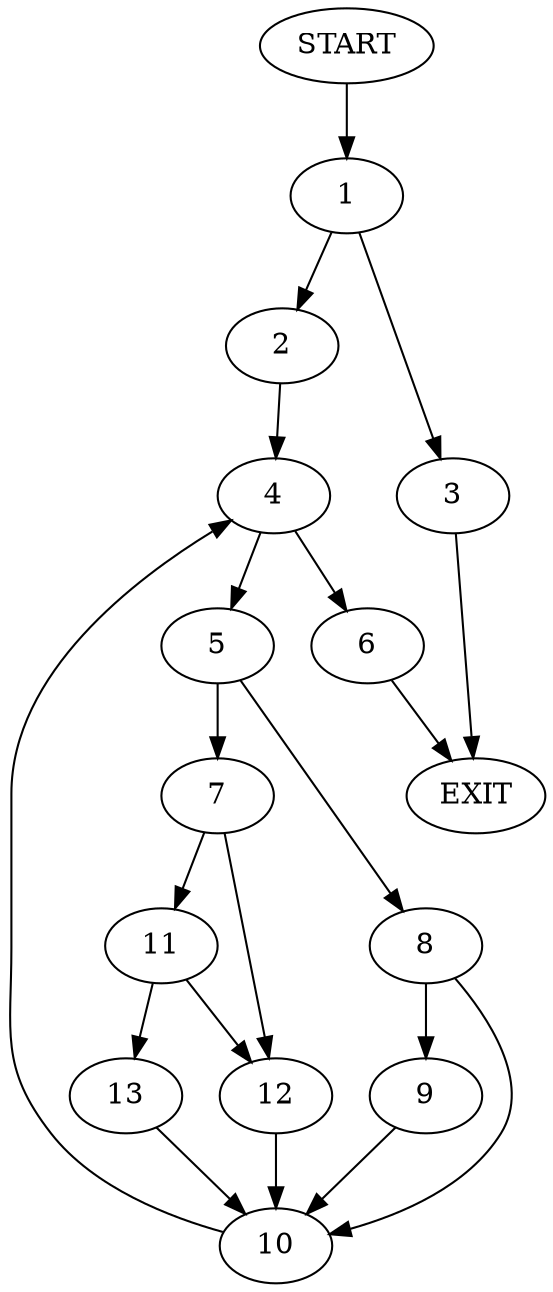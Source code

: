 digraph {
0 [label="START"]
14 [label="EXIT"]
0 -> 1
1 -> 2
1 -> 3
3 -> 14
2 -> 4
4 -> 5
4 -> 6
6 -> 14
5 -> 7
5 -> 8
8 -> 9
8 -> 10
7 -> 11
7 -> 12
10 -> 4
9 -> 10
11 -> 12
11 -> 13
12 -> 10
13 -> 10
}
